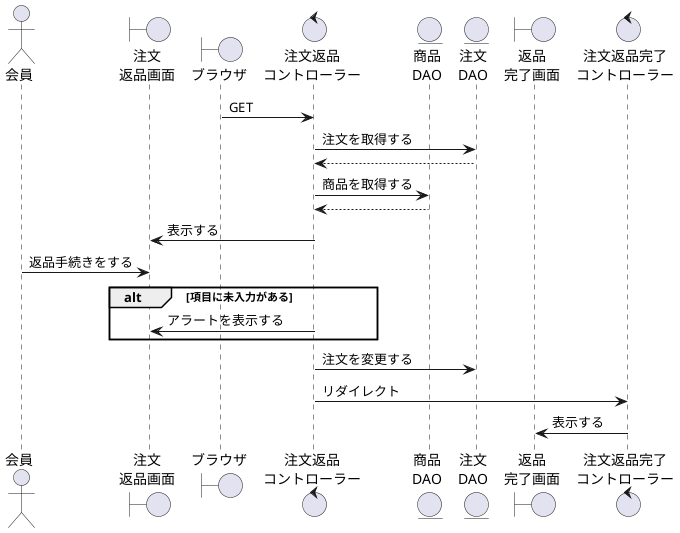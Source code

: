@startuml return
' ①縦軸の並び順を決める
actor "会員" as act
boundary "注文\n返品画面" as orb
' コントローラーに初回アクセスするもの
boundary "ブラウザ" as brz
' コントローラーまたはビューの名称を決める
control "注文返品\nコントローラー" as orc
' DAOまたはモデルとなる
entity "商品\nDAO" as pdt
entity "注文\nDAO" as order
boundary "返品\n完了画面" as orkb
control "注文返品完了\nコントローラー" as orkc

brz -> orc: GET
orc -> order:注文を取得する
orc <-- order
orc -> pdt:商品を取得する
orc <-- pdt
orb <- orc:表示する
act -> orb:返品手続きをする


alt 項目に未入力がある
    orb <- orc:アラートを表示する
end

orc -> order: 注文を変更する
orc -> orkc: リダイレクト
orkb <- orkc:表示する

@enduml

